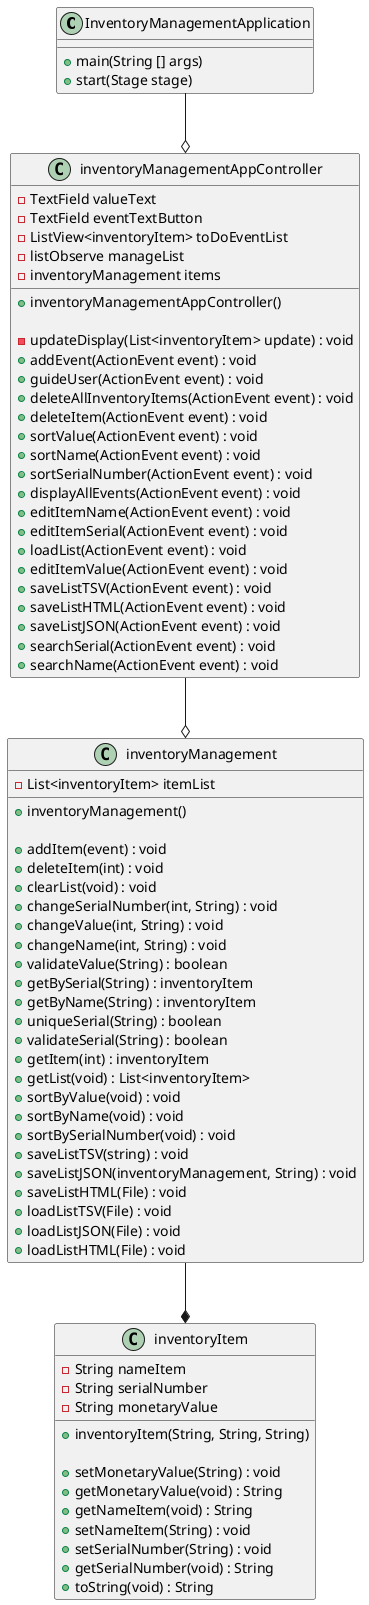 @startuml

class InventoryManagementApplication{
    'methods
    + main(String [] args)
    + start(Stage stage)
}

class inventoryManagementAppController{
    'attributes
    - TextField valueText
    - TextField eventTextButton
    - ListView<inventoryItem> toDoEventList
    - listObserve manageList
    - inventoryManagement items

    'methods
    + inventoryManagementAppController()

    - updateDisplay(List<inventoryItem> update) : void
    + addEvent(ActionEvent event) : void
    + guideUser(ActionEvent event) : void
    + deleteAllInventoryItems(ActionEvent event) : void
    + deleteItem(ActionEvent event) : void
    + sortValue(ActionEvent event) : void
    + sortName(ActionEvent event) : void
    + sortSerialNumber(ActionEvent event) : void
    + displayAllEvents(ActionEvent event) : void
    + editItemName(ActionEvent event) : void
    + editItemSerial(ActionEvent event) : void
    + loadList(ActionEvent event) : void
    + editItemValue(ActionEvent event) : void
    + saveListTSV(ActionEvent event) : void
    + saveListHTML(ActionEvent event) : void
    + saveListJSON(ActionEvent event) : void
    + searchSerial(ActionEvent event) : void
    + searchName(ActionEvent event) : void
}

InventoryManagementApplication --o inventoryManagementAppController

class inventoryManagement{
    'attributes
    -List<inventoryItem> itemList

    'methods
    +inventoryManagement()

    +addItem(event) : void
    +deleteItem(int) : void
    +clearList(void) : void
    +changeSerialNumber(int, String) : void
    +changeValue(int, String) : void
    +changeName(int, String) : void
    +validateValue(String) : boolean
    +getBySerial(String) : inventoryItem
    +getByName(String) : inventoryItem
    +uniqueSerial(String) : boolean
    +validateSerial(String) : boolean
    +getItem(int) : inventoryItem
    +getList(void) : List<inventoryItem>
    +sortByValue(void) : void
    +sortByName(void) : void
    +sortBySerialNumber(void) : void
    +saveListTSV(string) : void
    +saveListJSON(inventoryManagement, String) : void
    +saveListHTML(File) : void
    +loadListTSV(File) : void
    +loadListJSON(File) : void
    +loadListHTML(File) : void
}

class inventoryItem{
    'attributes
    - String nameItem
    - String serialNumber
    - String monetaryValue

    'methods
    + inventoryItem(String, String, String)

    +setMonetaryValue(String) : void
    +getMonetaryValue(void) : String
    +getNameItem(void) : String
    +setNameItem(String) : void
    +setSerialNumber(String) : void
    +getSerialNumber(void) : String
    +toString(void) : String
}

inventoryManagement --* inventoryItem

inventoryManagementAppController --o inventoryManagement

@enduml
